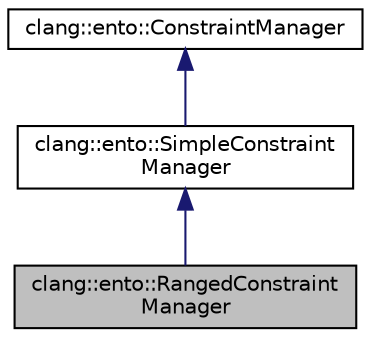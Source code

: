 digraph "clang::ento::RangedConstraintManager"
{
 // LATEX_PDF_SIZE
  bgcolor="transparent";
  edge [fontname="Helvetica",fontsize="10",labelfontname="Helvetica",labelfontsize="10"];
  node [fontname="Helvetica",fontsize="10",shape=record];
  Node1 [label="clang::ento::RangedConstraint\lManager",height=0.2,width=0.4,color="black", fillcolor="grey75", style="filled", fontcolor="black",tooltip=" "];
  Node2 -> Node1 [dir="back",color="midnightblue",fontsize="10",style="solid",fontname="Helvetica"];
  Node2 [label="clang::ento::SimpleConstraint\lManager",height=0.2,width=0.4,color="black",URL="$classclang_1_1ento_1_1SimpleConstraintManager.html",tooltip=" "];
  Node3 -> Node2 [dir="back",color="midnightblue",fontsize="10",style="solid",fontname="Helvetica"];
  Node3 [label="clang::ento::ConstraintManager",height=0.2,width=0.4,color="black",URL="$classclang_1_1ento_1_1ConstraintManager.html",tooltip=" "];
}
